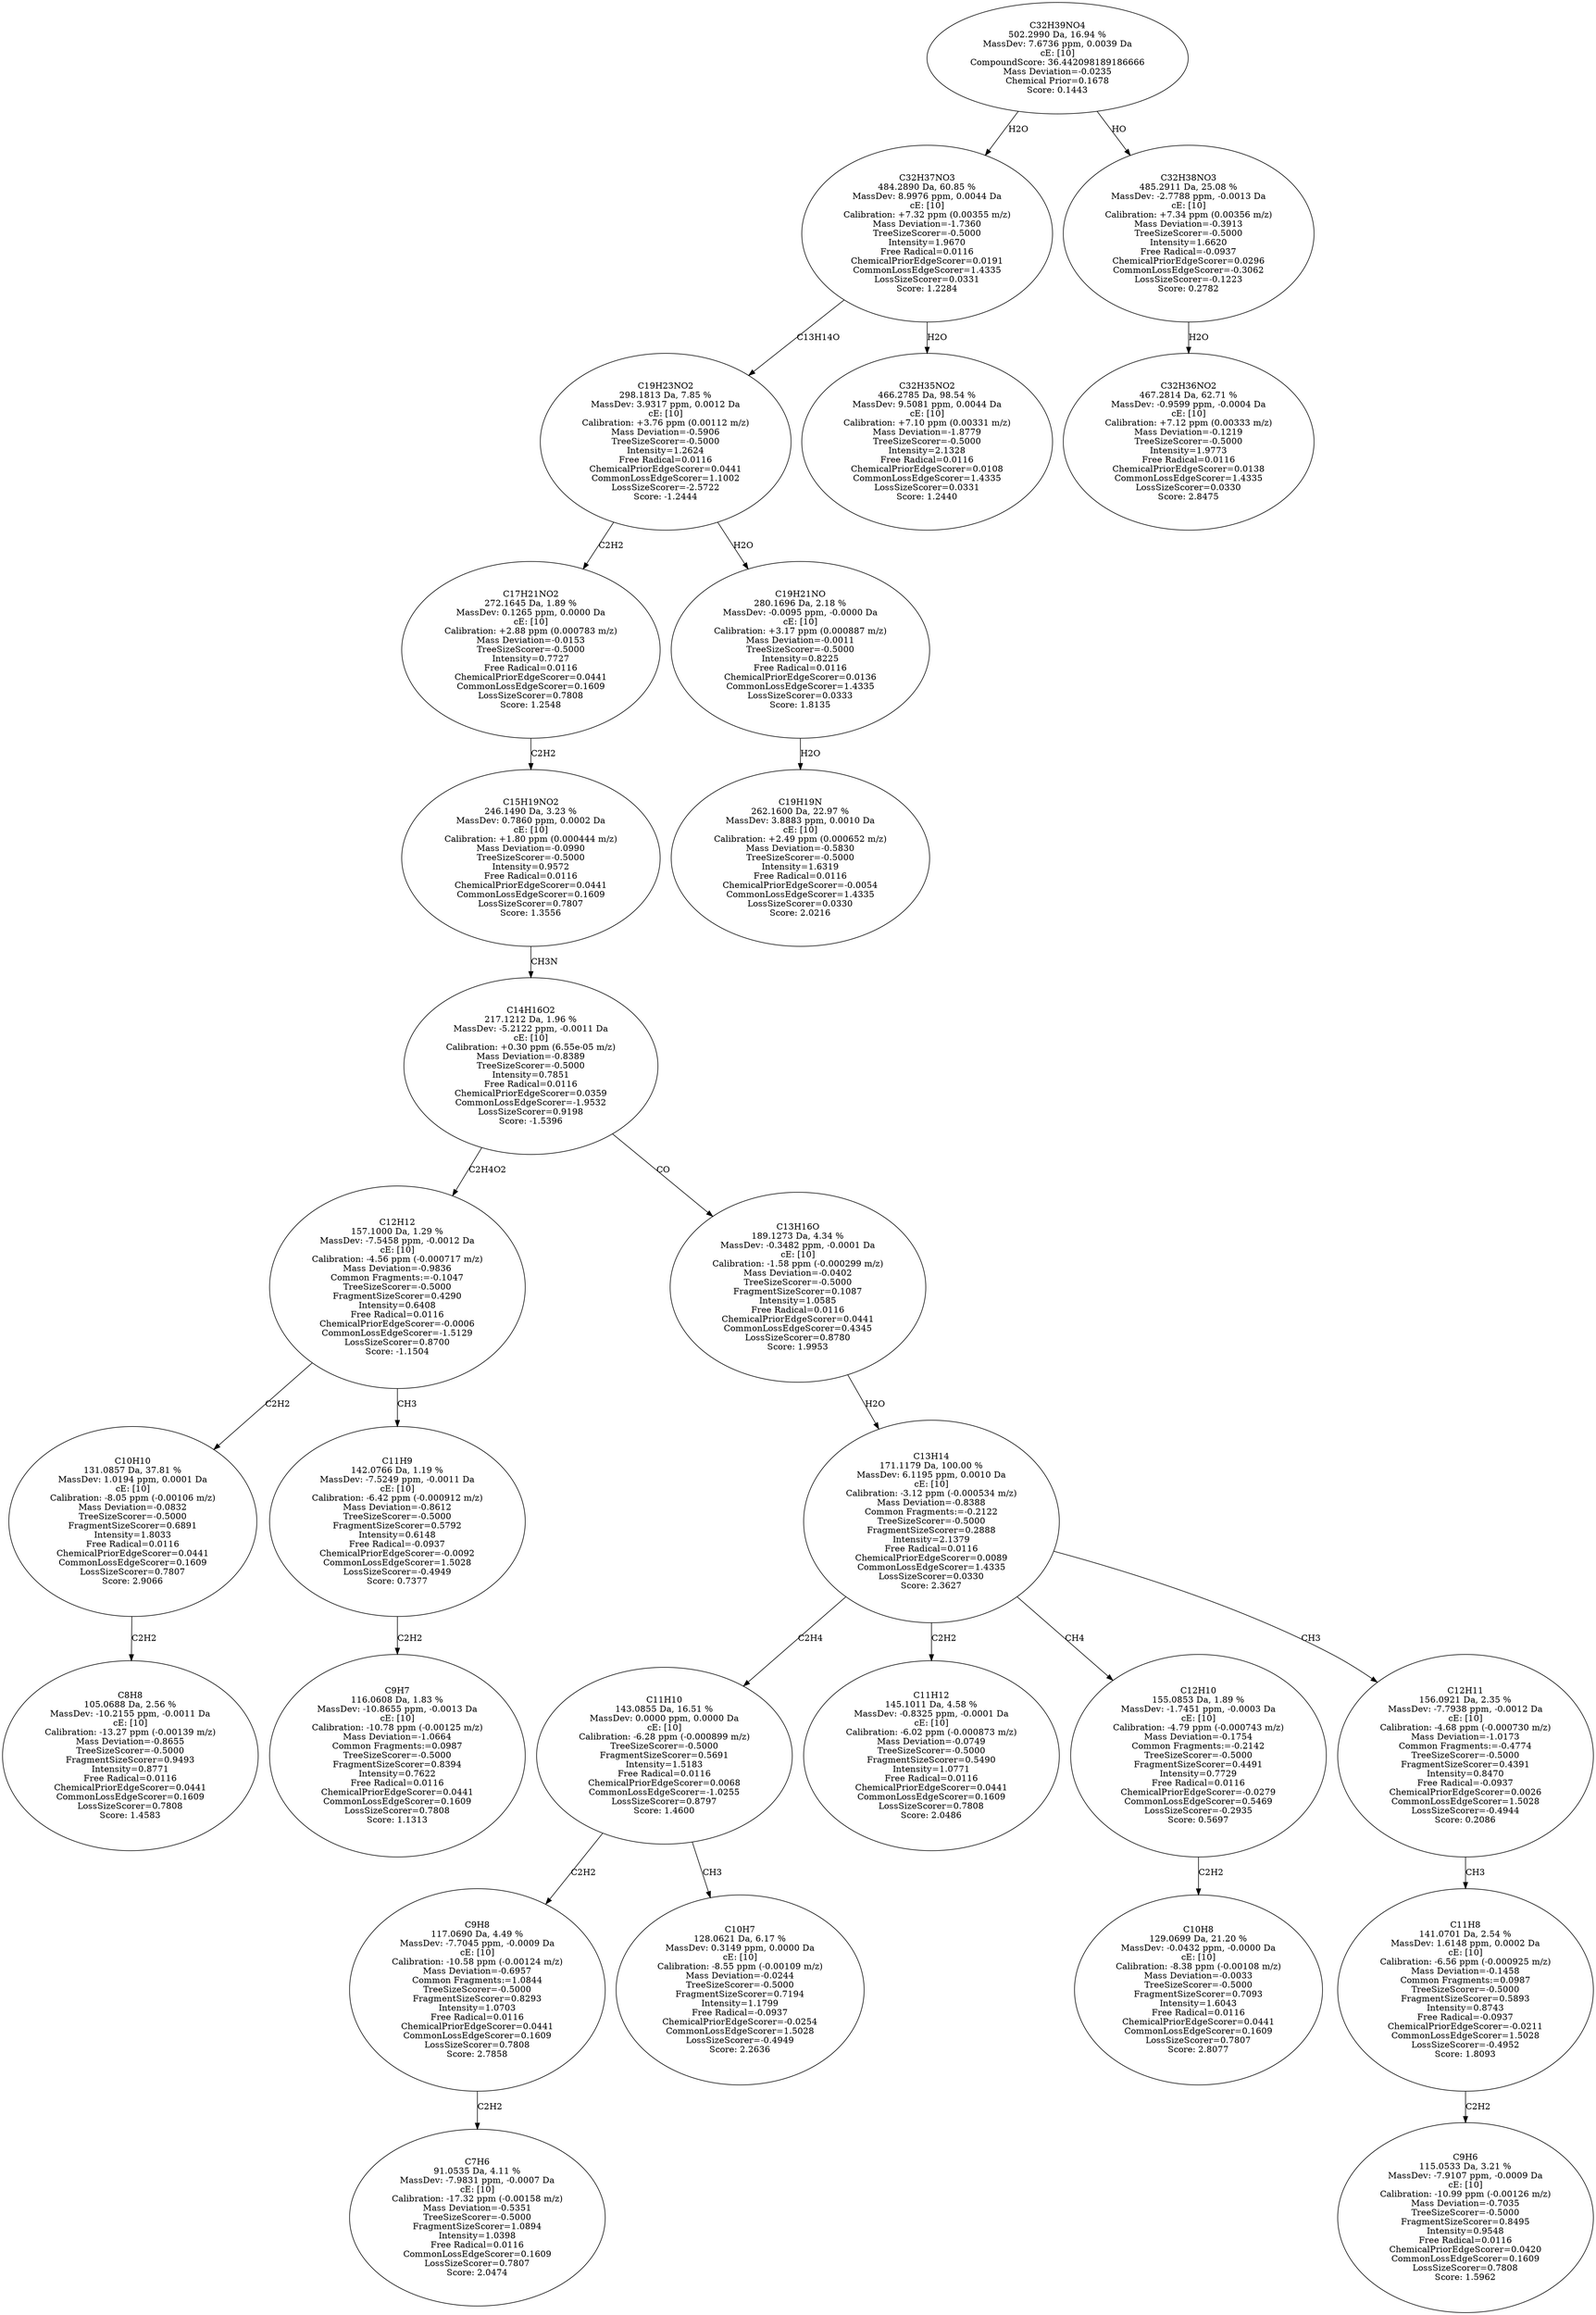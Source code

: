 strict digraph {
v1 [label="C8H8\n105.0688 Da, 2.56 %\nMassDev: -10.2155 ppm, -0.0011 Da\ncE: [10]\nCalibration: -13.27 ppm (-0.00139 m/z)\nMass Deviation=-0.8655\nTreeSizeScorer=-0.5000\nFragmentSizeScorer=0.9493\nIntensity=0.8771\nFree Radical=0.0116\nChemicalPriorEdgeScorer=0.0441\nCommonLossEdgeScorer=0.1609\nLossSizeScorer=0.7808\nScore: 1.4583"];
v2 [label="C10H10\n131.0857 Da, 37.81 %\nMassDev: 1.0194 ppm, 0.0001 Da\ncE: [10]\nCalibration: -8.05 ppm (-0.00106 m/z)\nMass Deviation=-0.0832\nTreeSizeScorer=-0.5000\nFragmentSizeScorer=0.6891\nIntensity=1.8033\nFree Radical=0.0116\nChemicalPriorEdgeScorer=0.0441\nCommonLossEdgeScorer=0.1609\nLossSizeScorer=0.7807\nScore: 2.9066"];
v3 [label="C9H7\n116.0608 Da, 1.83 %\nMassDev: -10.8655 ppm, -0.0013 Da\ncE: [10]\nCalibration: -10.78 ppm (-0.00125 m/z)\nMass Deviation=-1.0664\nCommon Fragments:=0.0987\nTreeSizeScorer=-0.5000\nFragmentSizeScorer=0.8394\nIntensity=0.7622\nFree Radical=0.0116\nChemicalPriorEdgeScorer=0.0441\nCommonLossEdgeScorer=0.1609\nLossSizeScorer=0.7808\nScore: 1.1313"];
v4 [label="C11H9\n142.0766 Da, 1.19 %\nMassDev: -7.5249 ppm, -0.0011 Da\ncE: [10]\nCalibration: -6.42 ppm (-0.000912 m/z)\nMass Deviation=-0.8612\nTreeSizeScorer=-0.5000\nFragmentSizeScorer=0.5792\nIntensity=0.6148\nFree Radical=-0.0937\nChemicalPriorEdgeScorer=-0.0092\nCommonLossEdgeScorer=1.5028\nLossSizeScorer=-0.4949\nScore: 0.7377"];
v5 [label="C12H12\n157.1000 Da, 1.29 %\nMassDev: -7.5458 ppm, -0.0012 Da\ncE: [10]\nCalibration: -4.56 ppm (-0.000717 m/z)\nMass Deviation=-0.9836\nCommon Fragments:=-0.1047\nTreeSizeScorer=-0.5000\nFragmentSizeScorer=0.4290\nIntensity=0.6408\nFree Radical=0.0116\nChemicalPriorEdgeScorer=-0.0006\nCommonLossEdgeScorer=-1.5129\nLossSizeScorer=0.8700\nScore: -1.1504"];
v6 [label="C7H6\n91.0535 Da, 4.11 %\nMassDev: -7.9831 ppm, -0.0007 Da\ncE: [10]\nCalibration: -17.32 ppm (-0.00158 m/z)\nMass Deviation=-0.5351\nTreeSizeScorer=-0.5000\nFragmentSizeScorer=1.0894\nIntensity=1.0398\nFree Radical=0.0116\nCommonLossEdgeScorer=0.1609\nLossSizeScorer=0.7807\nScore: 2.0474"];
v7 [label="C9H8\n117.0690 Da, 4.49 %\nMassDev: -7.7045 ppm, -0.0009 Da\ncE: [10]\nCalibration: -10.58 ppm (-0.00124 m/z)\nMass Deviation=-0.6957\nCommon Fragments:=1.0844\nTreeSizeScorer=-0.5000\nFragmentSizeScorer=0.8293\nIntensity=1.0703\nFree Radical=0.0116\nChemicalPriorEdgeScorer=0.0441\nCommonLossEdgeScorer=0.1609\nLossSizeScorer=0.7808\nScore: 2.7858"];
v8 [label="C10H7\n128.0621 Da, 6.17 %\nMassDev: 0.3149 ppm, 0.0000 Da\ncE: [10]\nCalibration: -8.55 ppm (-0.00109 m/z)\nMass Deviation=-0.0244\nTreeSizeScorer=-0.5000\nFragmentSizeScorer=0.7194\nIntensity=1.1799\nFree Radical=-0.0937\nChemicalPriorEdgeScorer=-0.0254\nCommonLossEdgeScorer=1.5028\nLossSizeScorer=-0.4949\nScore: 2.2636"];
v9 [label="C11H10\n143.0855 Da, 16.51 %\nMassDev: 0.0000 ppm, 0.0000 Da\ncE: [10]\nCalibration: -6.28 ppm (-0.000899 m/z)\nTreeSizeScorer=-0.5000\nFragmentSizeScorer=0.5691\nIntensity=1.5183\nFree Radical=0.0116\nChemicalPriorEdgeScorer=0.0068\nCommonLossEdgeScorer=-1.0255\nLossSizeScorer=0.8797\nScore: 1.4600"];
v10 [label="C11H12\n145.1011 Da, 4.58 %\nMassDev: -0.8325 ppm, -0.0001 Da\ncE: [10]\nCalibration: -6.02 ppm (-0.000873 m/z)\nMass Deviation=-0.0749\nTreeSizeScorer=-0.5000\nFragmentSizeScorer=0.5490\nIntensity=1.0771\nFree Radical=0.0116\nChemicalPriorEdgeScorer=0.0441\nCommonLossEdgeScorer=0.1609\nLossSizeScorer=0.7808\nScore: 2.0486"];
v11 [label="C10H8\n129.0699 Da, 21.20 %\nMassDev: -0.0432 ppm, -0.0000 Da\ncE: [10]\nCalibration: -8.38 ppm (-0.00108 m/z)\nMass Deviation=-0.0033\nTreeSizeScorer=-0.5000\nFragmentSizeScorer=0.7093\nIntensity=1.6043\nFree Radical=0.0116\nChemicalPriorEdgeScorer=0.0441\nCommonLossEdgeScorer=0.1609\nLossSizeScorer=0.7807\nScore: 2.8077"];
v12 [label="C12H10\n155.0853 Da, 1.89 %\nMassDev: -1.7451 ppm, -0.0003 Da\ncE: [10]\nCalibration: -4.79 ppm (-0.000743 m/z)\nMass Deviation=-0.1754\nCommon Fragments:=-0.2142\nTreeSizeScorer=-0.5000\nFragmentSizeScorer=0.4491\nIntensity=0.7729\nFree Radical=0.0116\nChemicalPriorEdgeScorer=-0.0279\nCommonLossEdgeScorer=0.5469\nLossSizeScorer=-0.2935\nScore: 0.5697"];
v13 [label="C9H6\n115.0533 Da, 3.21 %\nMassDev: -7.9107 ppm, -0.0009 Da\ncE: [10]\nCalibration: -10.99 ppm (-0.00126 m/z)\nMass Deviation=-0.7035\nTreeSizeScorer=-0.5000\nFragmentSizeScorer=0.8495\nIntensity=0.9548\nFree Radical=0.0116\nChemicalPriorEdgeScorer=0.0420\nCommonLossEdgeScorer=0.1609\nLossSizeScorer=0.7808\nScore: 1.5962"];
v14 [label="C11H8\n141.0701 Da, 2.54 %\nMassDev: 1.6148 ppm, 0.0002 Da\ncE: [10]\nCalibration: -6.56 ppm (-0.000925 m/z)\nMass Deviation=-0.1458\nCommon Fragments:=0.0987\nTreeSizeScorer=-0.5000\nFragmentSizeScorer=0.5893\nIntensity=0.8743\nFree Radical=-0.0937\nChemicalPriorEdgeScorer=-0.0211\nCommonLossEdgeScorer=1.5028\nLossSizeScorer=-0.4952\nScore: 1.8093"];
v15 [label="C12H11\n156.0921 Da, 2.35 %\nMassDev: -7.7938 ppm, -0.0012 Da\ncE: [10]\nCalibration: -4.68 ppm (-0.000730 m/z)\nMass Deviation=-1.0173\nCommon Fragments:=-0.4774\nTreeSizeScorer=-0.5000\nFragmentSizeScorer=0.4391\nIntensity=0.8470\nFree Radical=-0.0937\nChemicalPriorEdgeScorer=0.0026\nCommonLossEdgeScorer=1.5028\nLossSizeScorer=-0.4944\nScore: 0.2086"];
v16 [label="C13H14\n171.1179 Da, 100.00 %\nMassDev: 6.1195 ppm, 0.0010 Da\ncE: [10]\nCalibration: -3.12 ppm (-0.000534 m/z)\nMass Deviation=-0.8388\nCommon Fragments:=-0.2122\nTreeSizeScorer=-0.5000\nFragmentSizeScorer=0.2888\nIntensity=2.1379\nFree Radical=0.0116\nChemicalPriorEdgeScorer=0.0089\nCommonLossEdgeScorer=1.4335\nLossSizeScorer=0.0330\nScore: 2.3627"];
v17 [label="C13H16O\n189.1273 Da, 4.34 %\nMassDev: -0.3482 ppm, -0.0001 Da\ncE: [10]\nCalibration: -1.58 ppm (-0.000299 m/z)\nMass Deviation=-0.0402\nTreeSizeScorer=-0.5000\nFragmentSizeScorer=0.1087\nIntensity=1.0585\nFree Radical=0.0116\nChemicalPriorEdgeScorer=0.0441\nCommonLossEdgeScorer=0.4345\nLossSizeScorer=0.8780\nScore: 1.9953"];
v18 [label="C14H16O2\n217.1212 Da, 1.96 %\nMassDev: -5.2122 ppm, -0.0011 Da\ncE: [10]\nCalibration: +0.30 ppm (6.55e-05 m/z)\nMass Deviation=-0.8389\nTreeSizeScorer=-0.5000\nIntensity=0.7851\nFree Radical=0.0116\nChemicalPriorEdgeScorer=0.0359\nCommonLossEdgeScorer=-1.9532\nLossSizeScorer=0.9198\nScore: -1.5396"];
v19 [label="C15H19NO2\n246.1490 Da, 3.23 %\nMassDev: 0.7860 ppm, 0.0002 Da\ncE: [10]\nCalibration: +1.80 ppm (0.000444 m/z)\nMass Deviation=-0.0990\nTreeSizeScorer=-0.5000\nIntensity=0.9572\nFree Radical=0.0116\nChemicalPriorEdgeScorer=0.0441\nCommonLossEdgeScorer=0.1609\nLossSizeScorer=0.7807\nScore: 1.3556"];
v20 [label="C17H21NO2\n272.1645 Da, 1.89 %\nMassDev: 0.1265 ppm, 0.0000 Da\ncE: [10]\nCalibration: +2.88 ppm (0.000783 m/z)\nMass Deviation=-0.0153\nTreeSizeScorer=-0.5000\nIntensity=0.7727\nFree Radical=0.0116\nChemicalPriorEdgeScorer=0.0441\nCommonLossEdgeScorer=0.1609\nLossSizeScorer=0.7808\nScore: 1.2548"];
v21 [label="C19H19N\n262.1600 Da, 22.97 %\nMassDev: 3.8883 ppm, 0.0010 Da\ncE: [10]\nCalibration: +2.49 ppm (0.000652 m/z)\nMass Deviation=-0.5830\nTreeSizeScorer=-0.5000\nIntensity=1.6319\nFree Radical=0.0116\nChemicalPriorEdgeScorer=-0.0054\nCommonLossEdgeScorer=1.4335\nLossSizeScorer=0.0330\nScore: 2.0216"];
v22 [label="C19H21NO\n280.1696 Da, 2.18 %\nMassDev: -0.0095 ppm, -0.0000 Da\ncE: [10]\nCalibration: +3.17 ppm (0.000887 m/z)\nMass Deviation=-0.0011\nTreeSizeScorer=-0.5000\nIntensity=0.8225\nFree Radical=0.0116\nChemicalPriorEdgeScorer=0.0136\nCommonLossEdgeScorer=1.4335\nLossSizeScorer=0.0333\nScore: 1.8135"];
v23 [label="C19H23NO2\n298.1813 Da, 7.85 %\nMassDev: 3.9317 ppm, 0.0012 Da\ncE: [10]\nCalibration: +3.76 ppm (0.00112 m/z)\nMass Deviation=-0.5906\nTreeSizeScorer=-0.5000\nIntensity=1.2624\nFree Radical=0.0116\nChemicalPriorEdgeScorer=0.0441\nCommonLossEdgeScorer=1.1002\nLossSizeScorer=-2.5722\nScore: -1.2444"];
v24 [label="C32H35NO2\n466.2785 Da, 98.54 %\nMassDev: 9.5081 ppm, 0.0044 Da\ncE: [10]\nCalibration: +7.10 ppm (0.00331 m/z)\nMass Deviation=-1.8779\nTreeSizeScorer=-0.5000\nIntensity=2.1328\nFree Radical=0.0116\nChemicalPriorEdgeScorer=0.0108\nCommonLossEdgeScorer=1.4335\nLossSizeScorer=0.0331\nScore: 1.2440"];
v25 [label="C32H37NO3\n484.2890 Da, 60.85 %\nMassDev: 8.9976 ppm, 0.0044 Da\ncE: [10]\nCalibration: +7.32 ppm (0.00355 m/z)\nMass Deviation=-1.7360\nTreeSizeScorer=-0.5000\nIntensity=1.9670\nFree Radical=0.0116\nChemicalPriorEdgeScorer=0.0191\nCommonLossEdgeScorer=1.4335\nLossSizeScorer=0.0331\nScore: 1.2284"];
v26 [label="C32H36NO2\n467.2814 Da, 62.71 %\nMassDev: -0.9599 ppm, -0.0004 Da\ncE: [10]\nCalibration: +7.12 ppm (0.00333 m/z)\nMass Deviation=-0.1219\nTreeSizeScorer=-0.5000\nIntensity=1.9773\nFree Radical=0.0116\nChemicalPriorEdgeScorer=0.0138\nCommonLossEdgeScorer=1.4335\nLossSizeScorer=0.0330\nScore: 2.8475"];
v27 [label="C32H38NO3\n485.2911 Da, 25.08 %\nMassDev: -2.7788 ppm, -0.0013 Da\ncE: [10]\nCalibration: +7.34 ppm (0.00356 m/z)\nMass Deviation=-0.3913\nTreeSizeScorer=-0.5000\nIntensity=1.6620\nFree Radical=-0.0937\nChemicalPriorEdgeScorer=0.0296\nCommonLossEdgeScorer=-0.3062\nLossSizeScorer=-0.1223\nScore: 0.2782"];
v28 [label="C32H39NO4\n502.2990 Da, 16.94 %\nMassDev: 7.6736 ppm, 0.0039 Da\ncE: [10]\nCompoundScore: 36.442098189186666\nMass Deviation=-0.0235\nChemical Prior=0.1678\nScore: 0.1443"];
v2 -> v1 [label="C2H2"];
v5 -> v2 [label="C2H2"];
v4 -> v3 [label="C2H2"];
v5 -> v4 [label="CH3"];
v18 -> v5 [label="C2H4O2"];
v7 -> v6 [label="C2H2"];
v9 -> v7 [label="C2H2"];
v9 -> v8 [label="CH3"];
v16 -> v9 [label="C2H4"];
v16 -> v10 [label="C2H2"];
v12 -> v11 [label="C2H2"];
v16 -> v12 [label="CH4"];
v14 -> v13 [label="C2H2"];
v15 -> v14 [label="CH3"];
v16 -> v15 [label="CH3"];
v17 -> v16 [label="H2O"];
v18 -> v17 [label="CO"];
v19 -> v18 [label="CH3N"];
v20 -> v19 [label="C2H2"];
v23 -> v20 [label="C2H2"];
v22 -> v21 [label="H2O"];
v23 -> v22 [label="H2O"];
v25 -> v23 [label="C13H14O"];
v25 -> v24 [label="H2O"];
v28 -> v25 [label="H2O"];
v27 -> v26 [label="H2O"];
v28 -> v27 [label="HO"];
}